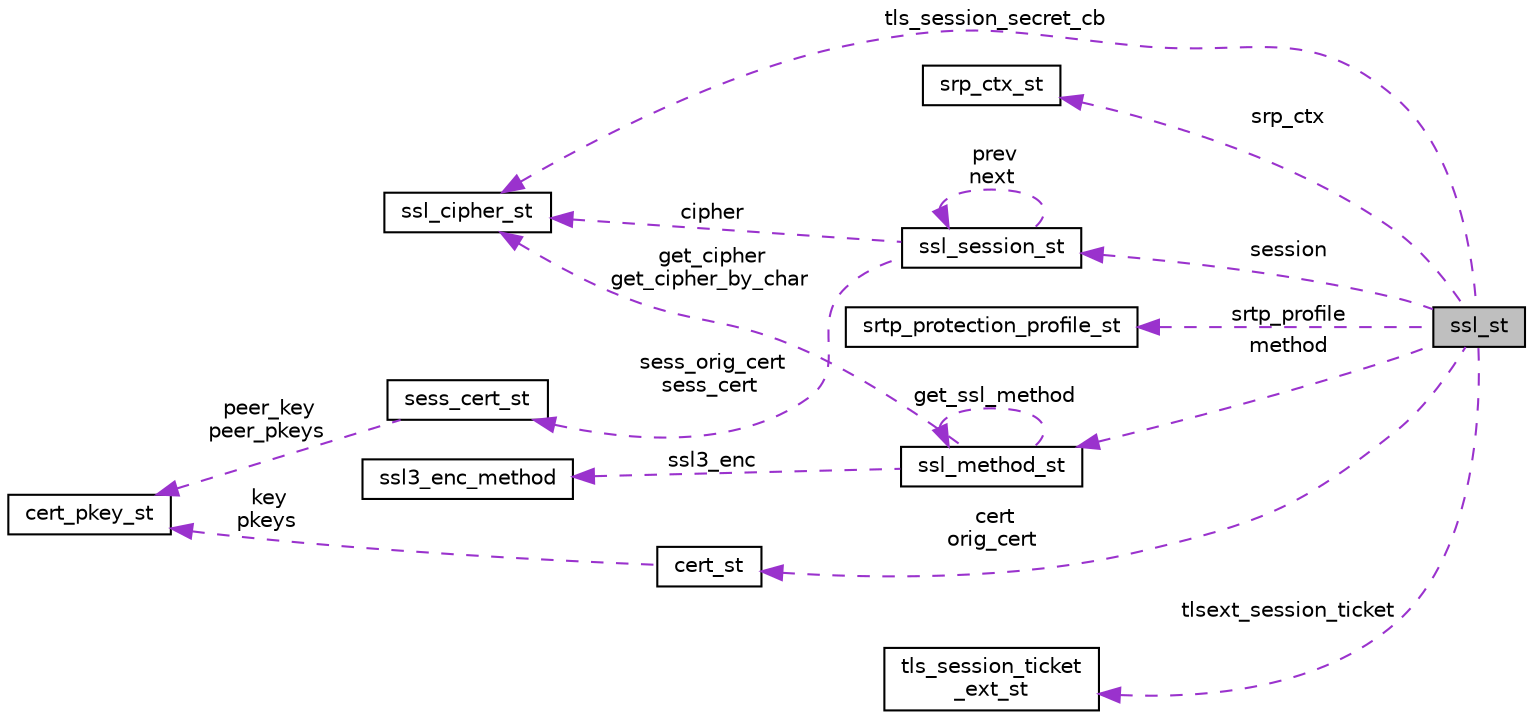digraph "ssl_st"
{
  edge [fontname="Helvetica",fontsize="10",labelfontname="Helvetica",labelfontsize="10"];
  node [fontname="Helvetica",fontsize="10",shape=record];
  rankdir="LR";
  Node1 [label="ssl_st",height=0.2,width=0.4,color="black", fillcolor="grey75", style="filled" fontcolor="black"];
  Node2 -> Node1 [dir="back",color="darkorchid3",fontsize="10",style="dashed",label=" tls_session_secret_cb" ,fontname="Helvetica"];
  Node2 [label="ssl_cipher_st",height=0.2,width=0.4,color="black", fillcolor="white", style="filled",URL="$structssl__cipher__st.html"];
  Node3 -> Node1 [dir="back",color="darkorchid3",fontsize="10",style="dashed",label=" srp_ctx" ,fontname="Helvetica"];
  Node3 [label="srp_ctx_st",height=0.2,width=0.4,color="black", fillcolor="white", style="filled",URL="$structsrp__ctx__st.html"];
  Node4 -> Node1 [dir="back",color="darkorchid3",fontsize="10",style="dashed",label=" session" ,fontname="Helvetica"];
  Node4 [label="ssl_session_st",height=0.2,width=0.4,color="black", fillcolor="white", style="filled",URL="$structssl__session__st.html"];
  Node2 -> Node4 [dir="back",color="darkorchid3",fontsize="10",style="dashed",label=" cipher" ,fontname="Helvetica"];
  Node4 -> Node4 [dir="back",color="darkorchid3",fontsize="10",style="dashed",label=" prev\nnext" ,fontname="Helvetica"];
  Node5 -> Node4 [dir="back",color="darkorchid3",fontsize="10",style="dashed",label=" sess_orig_cert\nsess_cert" ,fontname="Helvetica"];
  Node5 [label="sess_cert_st",height=0.2,width=0.4,color="black", fillcolor="white", style="filled",URL="$structsess__cert__st.html"];
  Node6 -> Node5 [dir="back",color="darkorchid3",fontsize="10",style="dashed",label=" peer_key\npeer_pkeys" ,fontname="Helvetica"];
  Node6 [label="cert_pkey_st",height=0.2,width=0.4,color="black", fillcolor="white", style="filled",URL="$structcert__pkey__st.html"];
  Node7 -> Node1 [dir="back",color="darkorchid3",fontsize="10",style="dashed",label=" srtp_profile" ,fontname="Helvetica"];
  Node7 [label="srtp_protection_profile_st",height=0.2,width=0.4,color="black", fillcolor="white", style="filled",URL="$structsrtp__protection__profile__st.html"];
  Node8 -> Node1 [dir="back",color="darkorchid3",fontsize="10",style="dashed",label=" cert\norig_cert" ,fontname="Helvetica"];
  Node8 [label="cert_st",height=0.2,width=0.4,color="black", fillcolor="white", style="filled",URL="$structcert__st.html"];
  Node6 -> Node8 [dir="back",color="darkorchid3",fontsize="10",style="dashed",label=" key\npkeys" ,fontname="Helvetica"];
  Node9 -> Node1 [dir="back",color="darkorchid3",fontsize="10",style="dashed",label=" method" ,fontname="Helvetica"];
  Node9 [label="ssl_method_st",height=0.2,width=0.4,color="black", fillcolor="white", style="filled",URL="$structssl__method__st.html"];
  Node10 -> Node9 [dir="back",color="darkorchid3",fontsize="10",style="dashed",label=" ssl3_enc" ,fontname="Helvetica"];
  Node10 [label="ssl3_enc_method",height=0.2,width=0.4,color="black", fillcolor="white", style="filled",URL="$structssl3__enc__method.html"];
  Node2 -> Node9 [dir="back",color="darkorchid3",fontsize="10",style="dashed",label=" get_cipher\nget_cipher_by_char" ,fontname="Helvetica"];
  Node9 -> Node9 [dir="back",color="darkorchid3",fontsize="10",style="dashed",label=" get_ssl_method" ,fontname="Helvetica"];
  Node11 -> Node1 [dir="back",color="darkorchid3",fontsize="10",style="dashed",label=" tlsext_session_ticket" ,fontname="Helvetica"];
  Node11 [label="tls_session_ticket\l_ext_st",height=0.2,width=0.4,color="black", fillcolor="white", style="filled",URL="$structtls__session__ticket__ext__st.html"];
}
